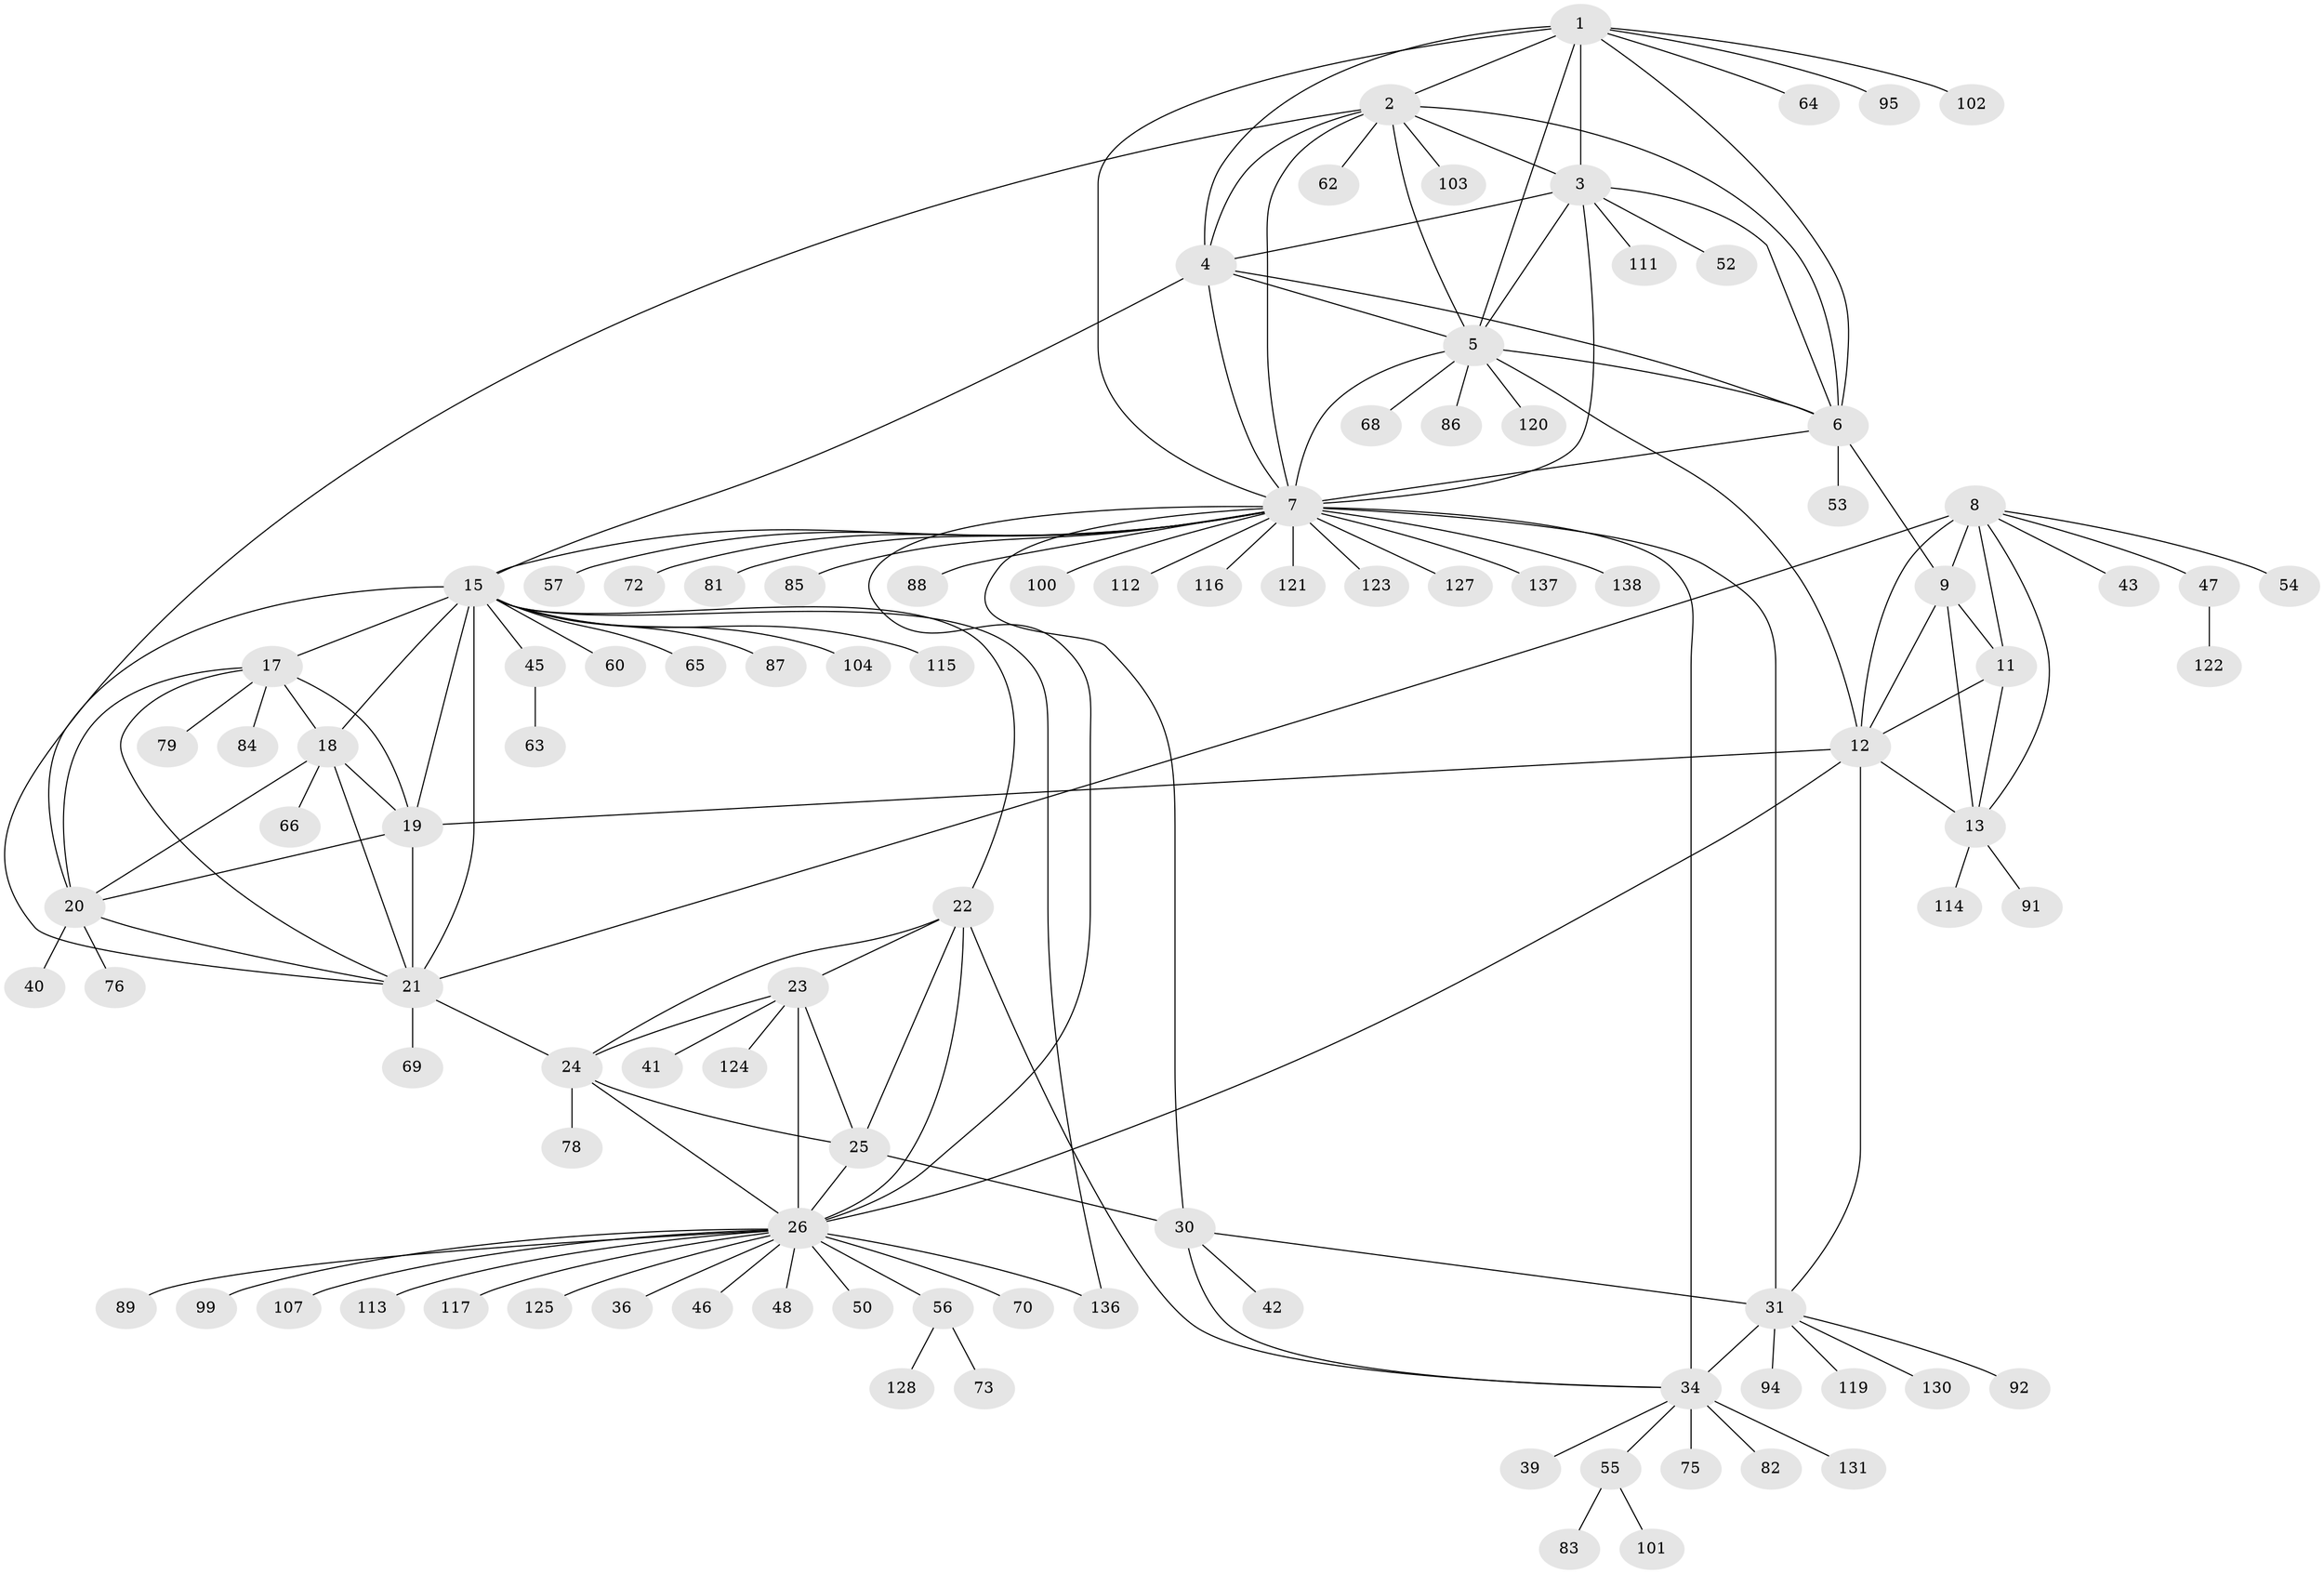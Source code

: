 // original degree distribution, {9: 0.04225352112676056, 10: 0.04225352112676056, 8: 0.04929577464788732, 7: 0.04225352112676056, 11: 0.014084507042253521, 13: 0.014084507042253521, 6: 0.014084507042253521, 12: 0.014084507042253521, 14: 0.014084507042253521, 1: 0.6197183098591549, 3: 0.04225352112676056, 2: 0.09154929577464789}
// Generated by graph-tools (version 1.1) at 2025/19/03/04/25 18:19:56]
// undirected, 99 vertices, 150 edges
graph export_dot {
graph [start="1"]
  node [color=gray90,style=filled];
  1;
  2 [super="+71+67"];
  3;
  4;
  5;
  6 [super="+58"];
  7 [super="+106+29"];
  8 [super="+10"];
  9 [super="+37"];
  11;
  12 [super="+80+96+14"];
  13 [super="+38+93+134"];
  15 [super="+49+16"];
  17 [super="+77"];
  18;
  19;
  20;
  21 [super="+61+97"];
  22 [super="+44"];
  23;
  24;
  25;
  26 [super="+27"];
  30;
  31 [super="+35"];
  34;
  36;
  39;
  40;
  41;
  42;
  43;
  45;
  46;
  47;
  48;
  50;
  52;
  53;
  54;
  55;
  56;
  57;
  60;
  62;
  63;
  64;
  65;
  66;
  68 [super="+126"];
  69;
  70;
  72;
  73;
  75;
  76;
  78;
  79;
  81 [super="+98"];
  82;
  83;
  84;
  85;
  86;
  87;
  88 [super="+139"];
  89;
  91 [super="+105"];
  92;
  94;
  95;
  99;
  100;
  101;
  102;
  103;
  104 [super="+133"];
  107;
  111;
  112;
  113;
  114;
  115;
  116;
  117;
  119;
  120;
  121;
  122;
  123;
  124;
  125 [super="+142"];
  127;
  128;
  130;
  131;
  136;
  137;
  138;
  1 -- 2;
  1 -- 3;
  1 -- 4;
  1 -- 5;
  1 -- 6;
  1 -- 7;
  1 -- 64;
  1 -- 95;
  1 -- 102;
  2 -- 3;
  2 -- 4;
  2 -- 5;
  2 -- 6;
  2 -- 7;
  2 -- 62;
  2 -- 103;
  2 -- 21;
  3 -- 4;
  3 -- 5;
  3 -- 6;
  3 -- 7;
  3 -- 52;
  3 -- 111;
  4 -- 5;
  4 -- 6;
  4 -- 7;
  4 -- 15;
  5 -- 6;
  5 -- 7;
  5 -- 68;
  5 -- 86;
  5 -- 120;
  5 -- 12;
  6 -- 7;
  6 -- 9;
  6 -- 53;
  7 -- 26;
  7 -- 72;
  7 -- 88;
  7 -- 137;
  7 -- 138;
  7 -- 15;
  7 -- 81;
  7 -- 85;
  7 -- 30 [weight=3];
  7 -- 57;
  7 -- 31 [weight=6];
  7 -- 34 [weight=3];
  7 -- 100;
  7 -- 112;
  7 -- 116;
  7 -- 121;
  7 -- 123;
  7 -- 127;
  8 -- 9 [weight=2];
  8 -- 11 [weight=2];
  8 -- 12 [weight=4];
  8 -- 13 [weight=2];
  8 -- 21;
  8 -- 43;
  8 -- 47;
  8 -- 54;
  9 -- 11;
  9 -- 12 [weight=2];
  9 -- 13;
  11 -- 12 [weight=2];
  11 -- 13;
  12 -- 13 [weight=2];
  12 -- 19;
  12 -- 31;
  12 -- 26;
  13 -- 114;
  13 -- 91;
  15 -- 17 [weight=2];
  15 -- 18 [weight=2];
  15 -- 19 [weight=2];
  15 -- 20 [weight=2];
  15 -- 21 [weight=2];
  15 -- 45;
  15 -- 65;
  15 -- 87;
  15 -- 115;
  15 -- 104;
  15 -- 136;
  15 -- 22;
  15 -- 60;
  17 -- 18;
  17 -- 19;
  17 -- 20;
  17 -- 21;
  17 -- 79;
  17 -- 84;
  18 -- 19;
  18 -- 20;
  18 -- 21;
  18 -- 66;
  19 -- 20;
  19 -- 21;
  20 -- 21;
  20 -- 40;
  20 -- 76;
  21 -- 69;
  21 -- 24;
  22 -- 23;
  22 -- 24;
  22 -- 25;
  22 -- 26 [weight=3];
  22 -- 34;
  23 -- 24;
  23 -- 25;
  23 -- 26 [weight=3];
  23 -- 41;
  23 -- 124;
  24 -- 25;
  24 -- 26 [weight=3];
  24 -- 78;
  25 -- 26 [weight=3];
  25 -- 30;
  26 -- 36;
  26 -- 46;
  26 -- 50;
  26 -- 70;
  26 -- 89;
  26 -- 99;
  26 -- 56;
  26 -- 136;
  26 -- 107;
  26 -- 48;
  26 -- 113;
  26 -- 117;
  26 -- 125;
  30 -- 31 [weight=2];
  30 -- 34;
  30 -- 42;
  31 -- 34 [weight=2];
  31 -- 92;
  31 -- 94;
  31 -- 119;
  31 -- 130;
  34 -- 39;
  34 -- 55;
  34 -- 75;
  34 -- 82;
  34 -- 131;
  45 -- 63;
  47 -- 122;
  55 -- 83;
  55 -- 101;
  56 -- 73;
  56 -- 128;
}
